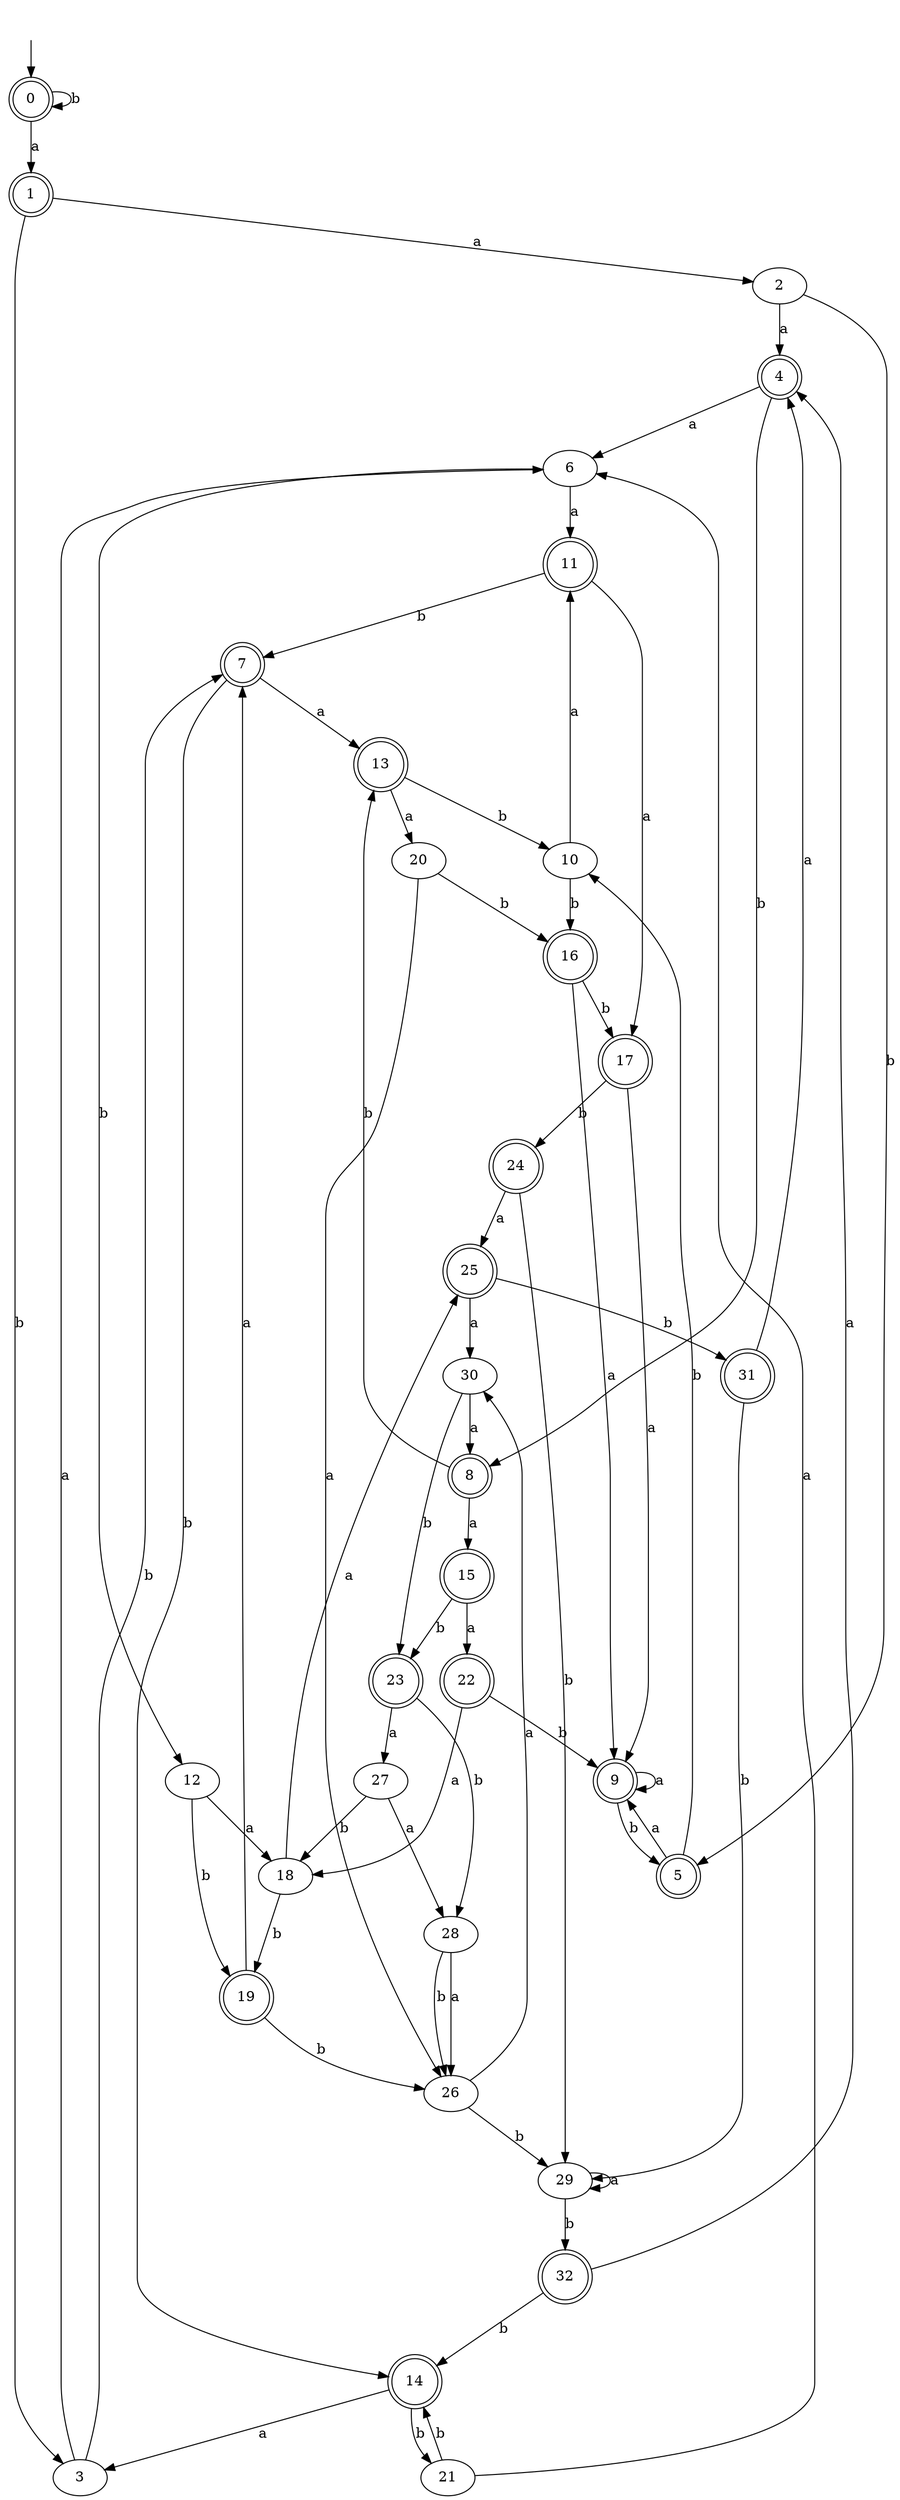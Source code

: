 digraph RandomDFA {
  __start0 [label="", shape=none];
  __start0 -> 0 [label=""];
  0 [shape=circle] [shape=doublecircle]
  0 -> 1 [label="a"]
  0 -> 0 [label="b"]
  1 [shape=doublecircle]
  1 -> 2 [label="a"]
  1 -> 3 [label="b"]
  2
  2 -> 4 [label="a"]
  2 -> 5 [label="b"]
  3
  3 -> 6 [label="a"]
  3 -> 7 [label="b"]
  4 [shape=doublecircle]
  4 -> 6 [label="a"]
  4 -> 8 [label="b"]
  5 [shape=doublecircle]
  5 -> 9 [label="a"]
  5 -> 10 [label="b"]
  6
  6 -> 11 [label="a"]
  6 -> 12 [label="b"]
  7 [shape=doublecircle]
  7 -> 13 [label="a"]
  7 -> 14 [label="b"]
  8 [shape=doublecircle]
  8 -> 15 [label="a"]
  8 -> 13 [label="b"]
  9 [shape=doublecircle]
  9 -> 9 [label="a"]
  9 -> 5 [label="b"]
  10
  10 -> 11 [label="a"]
  10 -> 16 [label="b"]
  11 [shape=doublecircle]
  11 -> 17 [label="a"]
  11 -> 7 [label="b"]
  12
  12 -> 18 [label="a"]
  12 -> 19 [label="b"]
  13 [shape=doublecircle]
  13 -> 20 [label="a"]
  13 -> 10 [label="b"]
  14 [shape=doublecircle]
  14 -> 3 [label="a"]
  14 -> 21 [label="b"]
  15 [shape=doublecircle]
  15 -> 22 [label="a"]
  15 -> 23 [label="b"]
  16 [shape=doublecircle]
  16 -> 9 [label="a"]
  16 -> 17 [label="b"]
  17 [shape=doublecircle]
  17 -> 9 [label="a"]
  17 -> 24 [label="b"]
  18
  18 -> 25 [label="a"]
  18 -> 19 [label="b"]
  19 [shape=doublecircle]
  19 -> 7 [label="a"]
  19 -> 26 [label="b"]
  20
  20 -> 26 [label="a"]
  20 -> 16 [label="b"]
  21
  21 -> 6 [label="a"]
  21 -> 14 [label="b"]
  22 [shape=doublecircle]
  22 -> 18 [label="a"]
  22 -> 9 [label="b"]
  23 [shape=doublecircle]
  23 -> 27 [label="a"]
  23 -> 28 [label="b"]
  24 [shape=doublecircle]
  24 -> 25 [label="a"]
  24 -> 29 [label="b"]
  25 [shape=doublecircle]
  25 -> 30 [label="a"]
  25 -> 31 [label="b"]
  26
  26 -> 30 [label="a"]
  26 -> 29 [label="b"]
  27
  27 -> 28 [label="a"]
  27 -> 18 [label="b"]
  28
  28 -> 26 [label="a"]
  28 -> 26 [label="b"]
  29
  29 -> 29 [label="a"]
  29 -> 32 [label="b"]
  30
  30 -> 8 [label="a"]
  30 -> 23 [label="b"]
  31 [shape=doublecircle]
  31 -> 4 [label="a"]
  31 -> 29 [label="b"]
  32 [shape=doublecircle]
  32 -> 4 [label="a"]
  32 -> 14 [label="b"]
}
